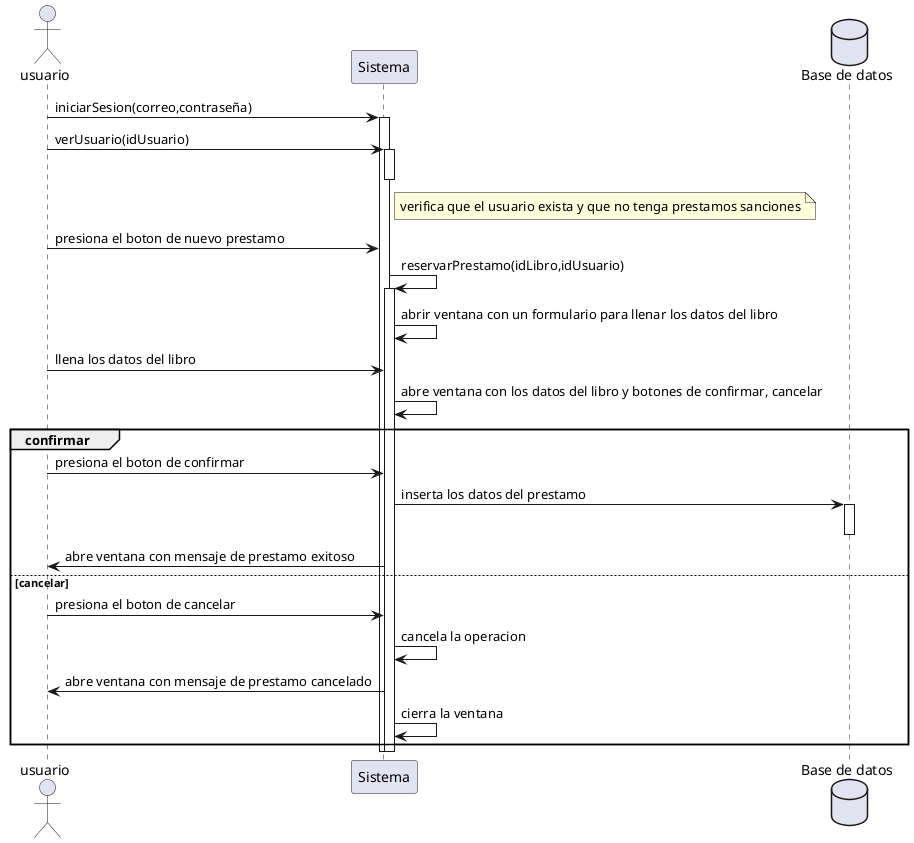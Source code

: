@startuml
actor "usuario" as u
participant "Sistema" as s
database "Base de datos" as db

u -> s:iniciarSesion(correo,contraseña)
activate s
u -> s:verUsuario(idUsuario)
activate s
deactivate
note right of s:verifica que el usuario exista y que no tenga prestamos sanciones

u -> s:presiona el boton de nuevo prestamo
s->s:reservarPrestamo(idLibro,idUsuario)
activate s
s->s:abrir ventana con un formulario para llenar los datos del libro
u->s:llena los datos del libro
s->s:abre ventana con los datos del libro y botones de confirmar, cancelar
group confirmar
u->s:presiona el boton de confirmar
s->db:inserta los datos del prestamo
activate db
deactivate  db
s->u:abre ventana con mensaje de prestamo exitoso

else cancelar
u->s:presiona el boton de cancelar
s->s:cancela la operacion
s->u:abre ventana con mensaje de prestamo cancelado
s->s:cierra la ventana
end
deactivate  s


deactivate s
@enduml
